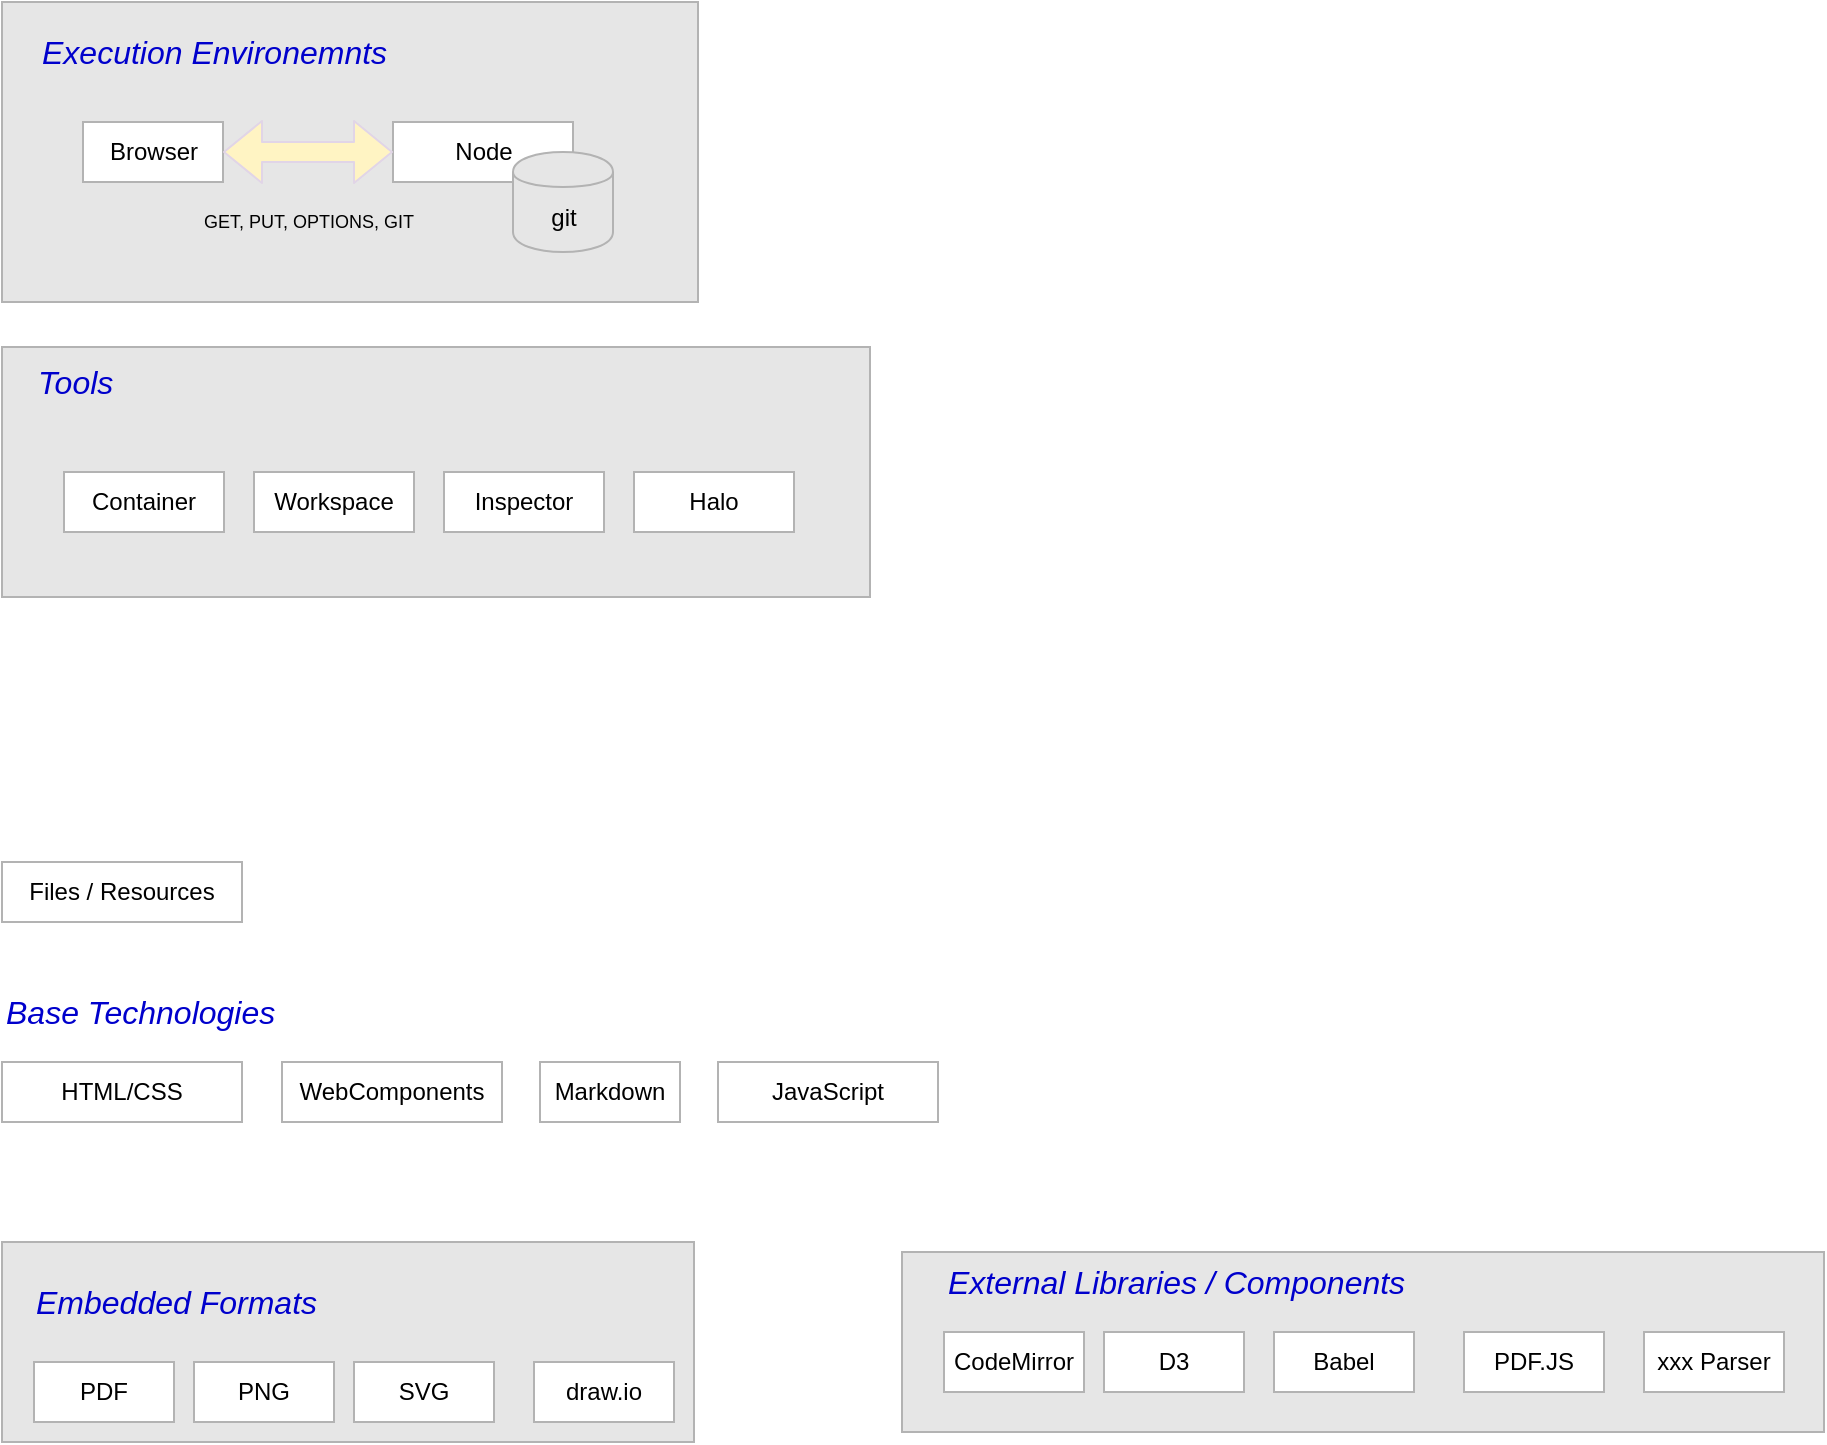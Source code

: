 <mxfile version="12.1.3" type="github" pages="1">
  <diagram name="Page-1" id="97a40813-6b03-0c74-37c1-0168de264b11">
    <mxGraphModel dx="1290" dy="773" grid="1" gridSize="10" guides="1" tooltips="1" connect="1" arrows="1" fold="1" page="1" pageScale="1" pageWidth="1169" pageHeight="827" background="#ffffff" math="0" shadow="0">
      <root>
        <mxCell id="0"/>
        <mxCell id="1" parent="0"/>
        <mxCell id="mMxyZHGIuJ1RG7ACrcnE-52" value="" style="rounded=0;whiteSpace=wrap;html=1;strokeColor=#B3B3B3;fillColor=#E6E6E6;fontSize=16;fontColor=#0000CC;align=left;" vertex="1" parent="1">
          <mxGeometry x="40" y="222.5" width="434" height="125" as="geometry"/>
        </mxCell>
        <mxCell id="mMxyZHGIuJ1RG7ACrcnE-51" value="" style="rounded=0;whiteSpace=wrap;html=1;strokeColor=#B3B3B3;fillColor=#E6E6E6;fontSize=16;fontColor=#0000CC;align=left;" vertex="1" parent="1">
          <mxGeometry x="40" y="50" width="348" height="150" as="geometry"/>
        </mxCell>
        <mxCell id="mMxyZHGIuJ1RG7ACrcnE-50" value="" style="rounded=0;whiteSpace=wrap;html=1;strokeColor=#B3B3B3;fillColor=#E6E6E6;fontSize=16;fontColor=#0000CC;align=left;" vertex="1" parent="1">
          <mxGeometry x="40" y="670" width="346" height="100" as="geometry"/>
        </mxCell>
        <mxCell id="mMxyZHGIuJ1RG7ACrcnE-49" value="" style="rounded=0;whiteSpace=wrap;html=1;strokeColor=#B3B3B3;fillColor=#E6E6E6;fontSize=16;fontColor=#0000CC;align=left;" vertex="1" parent="1">
          <mxGeometry x="490" y="675" width="461" height="90" as="geometry"/>
        </mxCell>
        <mxCell id="mMxyZHGIuJ1RG7ACrcnE-3" value="HTML/CSS" style="rounded=0;whiteSpace=wrap;html=1;strokeColor=#B3B3B3;" vertex="1" parent="1">
          <mxGeometry x="40" y="580" width="120" height="30" as="geometry"/>
        </mxCell>
        <mxCell id="mMxyZHGIuJ1RG7ACrcnE-4" value="WebComponents" style="rounded=0;whiteSpace=wrap;html=1;strokeColor=#B3B3B3;" vertex="1" parent="1">
          <mxGeometry x="180" y="580" width="110" height="30" as="geometry"/>
        </mxCell>
        <mxCell id="mMxyZHGIuJ1RG7ACrcnE-5" value="JavaScript" style="rounded=0;whiteSpace=wrap;html=1;strokeColor=#B3B3B3;" vertex="1" parent="1">
          <mxGeometry x="398" y="580" width="110" height="30" as="geometry"/>
        </mxCell>
        <mxCell id="mMxyZHGIuJ1RG7ACrcnE-6" value="CodeMirror" style="rounded=0;whiteSpace=wrap;html=1;strokeColor=#B3B3B3;" vertex="1" parent="1">
          <mxGeometry x="511" y="715" width="70" height="30" as="geometry"/>
        </mxCell>
        <mxCell id="mMxyZHGIuJ1RG7ACrcnE-7" value="Base Technologies" style="text;html=1;strokeColor=none;fillColor=none;align=left;verticalAlign=middle;whiteSpace=wrap;rounded=0;fontSize=16;fontStyle=2;fontColor=#0000CC;" vertex="1" parent="1">
          <mxGeometry x="40" y="545" width="150" height="20" as="geometry"/>
        </mxCell>
        <mxCell id="mMxyZHGIuJ1RG7ACrcnE-8" value="Files / Resources" style="rounded=0;whiteSpace=wrap;html=1;strokeColor=#B3B3B3;" vertex="1" parent="1">
          <mxGeometry x="40" y="480" width="120" height="30" as="geometry"/>
        </mxCell>
        <mxCell id="mMxyZHGIuJ1RG7ACrcnE-9" value="Execution Environemnts" style="text;html=1;strokeColor=none;fillColor=none;align=left;verticalAlign=middle;whiteSpace=wrap;rounded=0;fontSize=16;fontStyle=2;fontColor=#0000CC;" vertex="1" parent="1">
          <mxGeometry x="58" y="65" width="220" height="20" as="geometry"/>
        </mxCell>
        <mxCell id="mMxyZHGIuJ1RG7ACrcnE-10" value="Browser" style="rounded=0;whiteSpace=wrap;html=1;strokeColor=#B3B3B3;" vertex="1" parent="1">
          <mxGeometry x="80.5" y="110" width="70" height="30" as="geometry"/>
        </mxCell>
        <mxCell id="mMxyZHGIuJ1RG7ACrcnE-11" value="Node" style="rounded=0;whiteSpace=wrap;html=1;strokeColor=#B3B3B3;" vertex="1" parent="1">
          <mxGeometry x="235.5" y="110" width="90" height="30" as="geometry"/>
        </mxCell>
        <mxCell id="mMxyZHGIuJ1RG7ACrcnE-13" value="git" style="shape=cylinder;whiteSpace=wrap;html=1;boundedLbl=1;backgroundOutline=1;strokeColor=#B3B3B3;fillColor=#E6E6E6;" vertex="1" parent="1">
          <mxGeometry x="295.5" y="125" width="50" height="50" as="geometry"/>
        </mxCell>
        <mxCell id="mMxyZHGIuJ1RG7ACrcnE-20" value="D3" style="rounded=0;whiteSpace=wrap;html=1;strokeColor=#B3B3B3;" vertex="1" parent="1">
          <mxGeometry x="591" y="715" width="70" height="30" as="geometry"/>
        </mxCell>
        <mxCell id="mMxyZHGIuJ1RG7ACrcnE-21" value="Markdown" style="rounded=0;whiteSpace=wrap;html=1;strokeColor=#B3B3B3;" vertex="1" parent="1">
          <mxGeometry x="309" y="580" width="70" height="30" as="geometry"/>
        </mxCell>
        <mxCell id="mMxyZHGIuJ1RG7ACrcnE-22" value="PDF" style="rounded=0;whiteSpace=wrap;html=1;strokeColor=#B3B3B3;" vertex="1" parent="1">
          <mxGeometry x="56" y="730" width="70" height="30" as="geometry"/>
        </mxCell>
        <mxCell id="mMxyZHGIuJ1RG7ACrcnE-23" value="PNG" style="rounded=0;whiteSpace=wrap;html=1;strokeColor=#B3B3B3;" vertex="1" parent="1">
          <mxGeometry x="136" y="730" width="70" height="30" as="geometry"/>
        </mxCell>
        <mxCell id="mMxyZHGIuJ1RG7ACrcnE-24" value="draw.io" style="rounded=0;whiteSpace=wrap;html=1;strokeColor=#B3B3B3;" vertex="1" parent="1">
          <mxGeometry x="306" y="730" width="70" height="30" as="geometry"/>
        </mxCell>
        <mxCell id="mMxyZHGIuJ1RG7ACrcnE-26" value="SVG" style="rounded=0;whiteSpace=wrap;html=1;strokeColor=#B3B3B3;" vertex="1" parent="1">
          <mxGeometry x="216" y="730" width="70" height="30" as="geometry"/>
        </mxCell>
        <mxCell id="mMxyZHGIuJ1RG7ACrcnE-27" value="Embedded Formats" style="text;html=1;strokeColor=none;fillColor=none;align=left;verticalAlign=middle;whiteSpace=wrap;rounded=0;fontSize=16;fontStyle=2;fontColor=#0000CC;" vertex="1" parent="1">
          <mxGeometry x="55" y="690" width="150" height="20" as="geometry"/>
        </mxCell>
        <mxCell id="mMxyZHGIuJ1RG7ACrcnE-28" value="Tools" style="text;html=1;strokeColor=none;fillColor=none;align=left;verticalAlign=middle;whiteSpace=wrap;rounded=0;fontSize=16;fontStyle=2;fontColor=#0000CC;" vertex="1" parent="1">
          <mxGeometry x="56" y="230" width="150" height="20" as="geometry"/>
        </mxCell>
        <mxCell id="mMxyZHGIuJ1RG7ACrcnE-29" value="Container" style="rounded=0;whiteSpace=wrap;html=1;strokeColor=#B3B3B3;" vertex="1" parent="1">
          <mxGeometry x="71" y="285" width="80" height="30" as="geometry"/>
        </mxCell>
        <mxCell id="mMxyZHGIuJ1RG7ACrcnE-30" value="External Libraries / Components" style="text;html=1;strokeColor=none;fillColor=none;align=left;verticalAlign=middle;whiteSpace=wrap;rounded=0;fontSize=16;fontColor=#0000CC;fontStyle=2;" vertex="1" parent="1">
          <mxGeometry x="511" y="680" width="300" height="20" as="geometry"/>
        </mxCell>
        <mxCell id="mMxyZHGIuJ1RG7ACrcnE-31" value="Babel" style="rounded=0;whiteSpace=wrap;html=1;strokeColor=#B3B3B3;" vertex="1" parent="1">
          <mxGeometry x="676" y="715" width="70" height="30" as="geometry"/>
        </mxCell>
        <mxCell id="mMxyZHGIuJ1RG7ACrcnE-32" value="PDF.JS" style="rounded=0;whiteSpace=wrap;html=1;strokeColor=#B3B3B3;" vertex="1" parent="1">
          <mxGeometry x="771" y="715" width="70" height="30" as="geometry"/>
        </mxCell>
        <mxCell id="mMxyZHGIuJ1RG7ACrcnE-33" value="xxx Parser" style="rounded=0;whiteSpace=wrap;html=1;strokeColor=#B3B3B3;" vertex="1" parent="1">
          <mxGeometry x="861" y="715" width="70" height="30" as="geometry"/>
        </mxCell>
        <mxCell id="mMxyZHGIuJ1RG7ACrcnE-34" value="Workspace" style="rounded=0;whiteSpace=wrap;html=1;strokeColor=#B3B3B3;" vertex="1" parent="1">
          <mxGeometry x="166" y="285" width="80" height="30" as="geometry"/>
        </mxCell>
        <mxCell id="mMxyZHGIuJ1RG7ACrcnE-35" value="Inspector" style="rounded=0;whiteSpace=wrap;html=1;strokeColor=#B3B3B3;" vertex="1" parent="1">
          <mxGeometry x="261" y="285" width="80" height="30" as="geometry"/>
        </mxCell>
        <mxCell id="mMxyZHGIuJ1RG7ACrcnE-36" value="Halo" style="rounded=0;whiteSpace=wrap;html=1;strokeColor=#B3B3B3;" vertex="1" parent="1">
          <mxGeometry x="356" y="285" width="80" height="30" as="geometry"/>
        </mxCell>
        <mxCell id="mMxyZHGIuJ1RG7ACrcnE-38" value="" style="shape=flexArrow;endArrow=classic;startArrow=classic;html=1;entryX=0;entryY=0.5;entryDx=0;entryDy=0;strokeColor=#E1D5E7;fillColor=#FFF4C3;" edge="1" parent="1" source="mMxyZHGIuJ1RG7ACrcnE-10" target="mMxyZHGIuJ1RG7ACrcnE-11">
          <mxGeometry width="50" height="50" relative="1" as="geometry">
            <mxPoint x="145.5" y="230" as="sourcePoint"/>
            <mxPoint x="195.5" y="180" as="targetPoint"/>
          </mxGeometry>
        </mxCell>
        <mxCell id="mMxyZHGIuJ1RG7ACrcnE-39" value="GET, PUT, OPTIONS, GIT" style="text;html=1;strokeColor=none;fillColor=none;align=center;verticalAlign=middle;whiteSpace=wrap;rounded=0;fontSize=9;" vertex="1" parent="1">
          <mxGeometry x="115.5" y="150" width="155" height="20" as="geometry"/>
        </mxCell>
      </root>
    </mxGraphModel>
  </diagram>
</mxfile>
